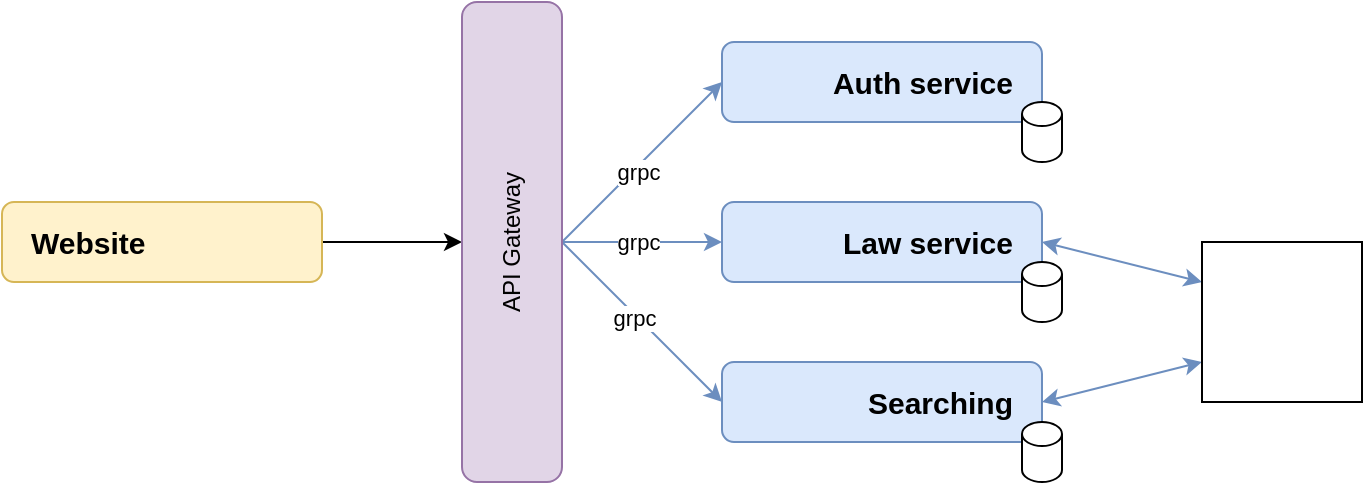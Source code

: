 <mxfile version="22.1.3" type="device">
  <diagram name="Page-1" id="VFcDQB4aFmFoAc6JzZJj">
    <mxGraphModel dx="534" dy="366" grid="1" gridSize="10" guides="1" tooltips="1" connect="1" arrows="1" fold="1" page="1" pageScale="1" pageWidth="4681" pageHeight="3300" math="0" shadow="0">
      <root>
        <mxCell id="0" />
        <mxCell id="1" parent="0" />
        <mxCell id="y4XwITTljBbVvZWU0SnO-6" value="&lt;font style=&quot;font-size: 15px;&quot;&gt;&lt;b&gt;Auth service&amp;nbsp; &amp;nbsp;&lt;/b&gt;&lt;/font&gt;" style="rounded=1;whiteSpace=wrap;html=1;align=right;fillColor=#dae8fc;strokeColor=#6c8ebf;" vertex="1" parent="1">
          <mxGeometry x="520" y="240" width="160" height="40" as="geometry" />
        </mxCell>
        <mxCell id="y4XwITTljBbVvZWU0SnO-5" style="edgeStyle=orthogonalEdgeStyle;rounded=0;orthogonalLoop=1;jettySize=auto;html=1;exitX=1;exitY=0.5;exitDx=0;exitDy=0;entryX=0;entryY=0.5;entryDx=0;entryDy=0;" edge="1" parent="1" source="y4XwITTljBbVvZWU0SnO-1" target="y4XwITTljBbVvZWU0SnO-3">
          <mxGeometry relative="1" as="geometry" />
        </mxCell>
        <mxCell id="y4XwITTljBbVvZWU0SnO-1" value="&lt;b&gt;&lt;font style=&quot;font-size: 15px;&quot;&gt;&amp;nbsp; &amp;nbsp;Website&lt;/font&gt;&lt;/b&gt;" style="rounded=1;whiteSpace=wrap;html=1;align=left;fillColor=#fff2cc;strokeColor=#d6b656;" vertex="1" parent="1">
          <mxGeometry x="160" y="320" width="160" height="40" as="geometry" />
        </mxCell>
        <mxCell id="y4XwITTljBbVvZWU0SnO-2" value="" style="shape=image;verticalLabelPosition=bottom;labelBackgroundColor=default;verticalAlign=top;aspect=fixed;imageAspect=0;image=https://upload.wikimedia.org/wikipedia/commons/thumb/a/a7/React-icon.svg/1150px-React-icon.svg.png;" vertex="1" parent="1">
          <mxGeometry x="270" y="325" width="34.5" height="30" as="geometry" />
        </mxCell>
        <mxCell id="y4XwITTljBbVvZWU0SnO-12" style="rounded=0;orthogonalLoop=1;jettySize=auto;html=1;exitX=1;exitY=0.5;exitDx=0;exitDy=0;entryX=0;entryY=0.5;entryDx=0;entryDy=0;fillColor=#dae8fc;strokeColor=#6c8ebf;" edge="1" parent="1" source="y4XwITTljBbVvZWU0SnO-3" target="y4XwITTljBbVvZWU0SnO-10">
          <mxGeometry relative="1" as="geometry" />
        </mxCell>
        <mxCell id="y4XwITTljBbVvZWU0SnO-21" value="grpc" style="edgeLabel;html=1;align=center;verticalAlign=middle;resizable=0;points=[];" vertex="1" connectable="0" parent="y4XwITTljBbVvZWU0SnO-12">
          <mxGeometry x="-0.051" relative="1" as="geometry">
            <mxPoint as="offset" />
          </mxGeometry>
        </mxCell>
        <mxCell id="y4XwITTljBbVvZWU0SnO-15" style="rounded=0;orthogonalLoop=1;jettySize=auto;html=1;exitX=1;exitY=0.5;exitDx=0;exitDy=0;entryX=0;entryY=0.5;entryDx=0;entryDy=0;fillColor=#dae8fc;strokeColor=#6c8ebf;" edge="1" parent="1" source="y4XwITTljBbVvZWU0SnO-3" target="y4XwITTljBbVvZWU0SnO-13">
          <mxGeometry relative="1" as="geometry" />
        </mxCell>
        <mxCell id="y4XwITTljBbVvZWU0SnO-22" value="grpc" style="edgeLabel;html=1;align=center;verticalAlign=middle;resizable=0;points=[];" vertex="1" connectable="0" parent="y4XwITTljBbVvZWU0SnO-15">
          <mxGeometry x="-0.077" y="-1" relative="1" as="geometry">
            <mxPoint as="offset" />
          </mxGeometry>
        </mxCell>
        <mxCell id="y4XwITTljBbVvZWU0SnO-19" style="rounded=0;orthogonalLoop=1;jettySize=auto;html=1;exitX=1;exitY=0.5;exitDx=0;exitDy=0;entryX=0;entryY=0.5;entryDx=0;entryDy=0;fillColor=#dae8fc;strokeColor=#6c8ebf;" edge="1" parent="1" source="y4XwITTljBbVvZWU0SnO-3" target="y4XwITTljBbVvZWU0SnO-6">
          <mxGeometry relative="1" as="geometry" />
        </mxCell>
        <mxCell id="y4XwITTljBbVvZWU0SnO-20" value="grpc" style="edgeLabel;html=1;align=center;verticalAlign=middle;resizable=0;points=[];" vertex="1" connectable="0" parent="y4XwITTljBbVvZWU0SnO-19">
          <mxGeometry x="-0.079" y="-2" relative="1" as="geometry">
            <mxPoint as="offset" />
          </mxGeometry>
        </mxCell>
        <mxCell id="y4XwITTljBbVvZWU0SnO-3" value="API Gateway" style="rounded=1;whiteSpace=wrap;html=1;horizontal=0;fillColor=#e1d5e7;strokeColor=#9673a6;" vertex="1" parent="1">
          <mxGeometry x="390" y="220" width="50" height="240" as="geometry" />
        </mxCell>
        <mxCell id="y4XwITTljBbVvZWU0SnO-7" value="" style="shape=image;verticalLabelPosition=bottom;labelBackgroundColor=default;verticalAlign=top;aspect=fixed;imageAspect=0;image=https://static-00.iconduck.com/assets.00/nestjs-icon-2048x2040-3rrvcej8.png;" vertex="1" parent="1">
          <mxGeometry x="530" y="245" width="30.13" height="30" as="geometry" />
        </mxCell>
        <mxCell id="y4XwITTljBbVvZWU0SnO-31" style="rounded=0;orthogonalLoop=1;jettySize=auto;html=1;exitX=1;exitY=0.5;exitDx=0;exitDy=0;entryX=0;entryY=0.25;entryDx=0;entryDy=0;startArrow=classic;startFill=1;fillColor=#dae8fc;strokeColor=#6c8ebf;" edge="1" parent="1" source="y4XwITTljBbVvZWU0SnO-10" target="y4XwITTljBbVvZWU0SnO-29">
          <mxGeometry relative="1" as="geometry" />
        </mxCell>
        <mxCell id="y4XwITTljBbVvZWU0SnO-10" value="&lt;font style=&quot;font-size: 15px;&quot;&gt;&lt;b&gt;Law service&amp;nbsp; &amp;nbsp;&lt;/b&gt;&lt;/font&gt;" style="rounded=1;whiteSpace=wrap;html=1;align=right;fillColor=#dae8fc;strokeColor=#6c8ebf;" vertex="1" parent="1">
          <mxGeometry x="520" y="320" width="160" height="40" as="geometry" />
        </mxCell>
        <mxCell id="y4XwITTljBbVvZWU0SnO-11" value="" style="shape=image;verticalLabelPosition=bottom;labelBackgroundColor=default;verticalAlign=top;aspect=fixed;imageAspect=0;image=https://static-00.iconduck.com/assets.00/nestjs-icon-2048x2040-3rrvcej8.png;" vertex="1" parent="1">
          <mxGeometry x="530" y="325" width="30.13" height="30" as="geometry" />
        </mxCell>
        <mxCell id="y4XwITTljBbVvZWU0SnO-32" style="rounded=0;orthogonalLoop=1;jettySize=auto;html=1;exitX=1;exitY=0.5;exitDx=0;exitDy=0;entryX=0;entryY=0.75;entryDx=0;entryDy=0;startArrow=classic;startFill=1;fillColor=#dae8fc;strokeColor=#6c8ebf;" edge="1" parent="1" source="y4XwITTljBbVvZWU0SnO-13" target="y4XwITTljBbVvZWU0SnO-29">
          <mxGeometry relative="1" as="geometry" />
        </mxCell>
        <mxCell id="y4XwITTljBbVvZWU0SnO-13" value="&lt;font style=&quot;font-size: 15px;&quot;&gt;&lt;b&gt;Searching&amp;nbsp; &amp;nbsp;&lt;/b&gt;&lt;/font&gt;" style="rounded=1;whiteSpace=wrap;html=1;align=right;fillColor=#dae8fc;strokeColor=#6c8ebf;" vertex="1" parent="1">
          <mxGeometry x="520" y="400" width="160" height="40" as="geometry" />
        </mxCell>
        <mxCell id="y4XwITTljBbVvZWU0SnO-16" value="" style="shape=image;verticalLabelPosition=bottom;labelBackgroundColor=default;verticalAlign=top;aspect=fixed;imageAspect=0;image=https://cdn.worldvectorlogo.com/logos/fastapi.svg;" vertex="1" parent="1">
          <mxGeometry x="530" y="405" width="30" height="30" as="geometry" />
        </mxCell>
        <mxCell id="y4XwITTljBbVvZWU0SnO-23" value="" style="shape=cylinder3;whiteSpace=wrap;html=1;boundedLbl=1;backgroundOutline=1;size=6.0;" vertex="1" parent="1">
          <mxGeometry x="670" y="270" width="20" height="30" as="geometry" />
        </mxCell>
        <mxCell id="y4XwITTljBbVvZWU0SnO-29" value="" style="whiteSpace=wrap;html=1;aspect=fixed;" vertex="1" parent="1">
          <mxGeometry x="760" y="340" width="80" height="80" as="geometry" />
        </mxCell>
        <mxCell id="y4XwITTljBbVvZWU0SnO-30" value="" style="shape=cylinder3;whiteSpace=wrap;html=1;boundedLbl=1;backgroundOutline=1;size=6.0;" vertex="1" parent="1">
          <mxGeometry x="670" y="350" width="20" height="30" as="geometry" />
        </mxCell>
        <mxCell id="y4XwITTljBbVvZWU0SnO-33" value="" style="shape=cylinder3;whiteSpace=wrap;html=1;boundedLbl=1;backgroundOutline=1;size=6.0;" vertex="1" parent="1">
          <mxGeometry x="670" y="430" width="20" height="30" as="geometry" />
        </mxCell>
        <mxCell id="y4XwITTljBbVvZWU0SnO-35" value="" style="shape=image;verticalLabelPosition=bottom;labelBackgroundColor=default;verticalAlign=top;aspect=fixed;imageAspect=0;image=https://kafka.apache.org/images/apache-kafka.png;" vertex="1" parent="1">
          <mxGeometry x="765" y="345" width="70" height="70" as="geometry" />
        </mxCell>
      </root>
    </mxGraphModel>
  </diagram>
</mxfile>
